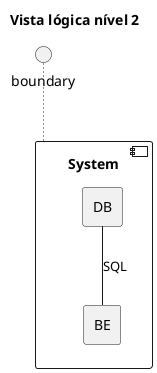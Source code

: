@startuml
 'https://plantuml.com/class-diagram

 hide circle
 skinparam classAttributeIconSize 0

title Vista lógica nível 2

component System {
 rectangle BE {
 }

 rectangle DB {
  }
}

BE -up- DB : SQL

System ~up~ boundary


@enduml
